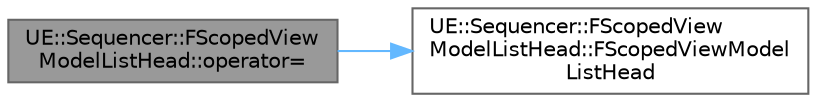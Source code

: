 digraph "UE::Sequencer::FScopedViewModelListHead::operator="
{
 // INTERACTIVE_SVG=YES
 // LATEX_PDF_SIZE
  bgcolor="transparent";
  edge [fontname=Helvetica,fontsize=10,labelfontname=Helvetica,labelfontsize=10];
  node [fontname=Helvetica,fontsize=10,shape=box,height=0.2,width=0.4];
  rankdir="LR";
  Node1 [id="Node000001",label="UE::Sequencer::FScopedView\lModelListHead::operator=",height=0.2,width=0.4,color="gray40", fillcolor="grey60", style="filled", fontcolor="black",tooltip=" "];
  Node1 -> Node2 [id="edge1_Node000001_Node000002",color="steelblue1",style="solid",tooltip=" "];
  Node2 [id="Node000002",label="UE::Sequencer::FScopedView\lModelListHead::FScopedViewModel\lListHead",height=0.2,width=0.4,color="grey40", fillcolor="white", style="filled",URL="$d0/d02/structUE_1_1Sequencer_1_1FScopedViewModelListHead.html#a5ac6738abad0d4e2c6cc0c9445af0066",tooltip="Constructor that adds the list to the model."];
}
